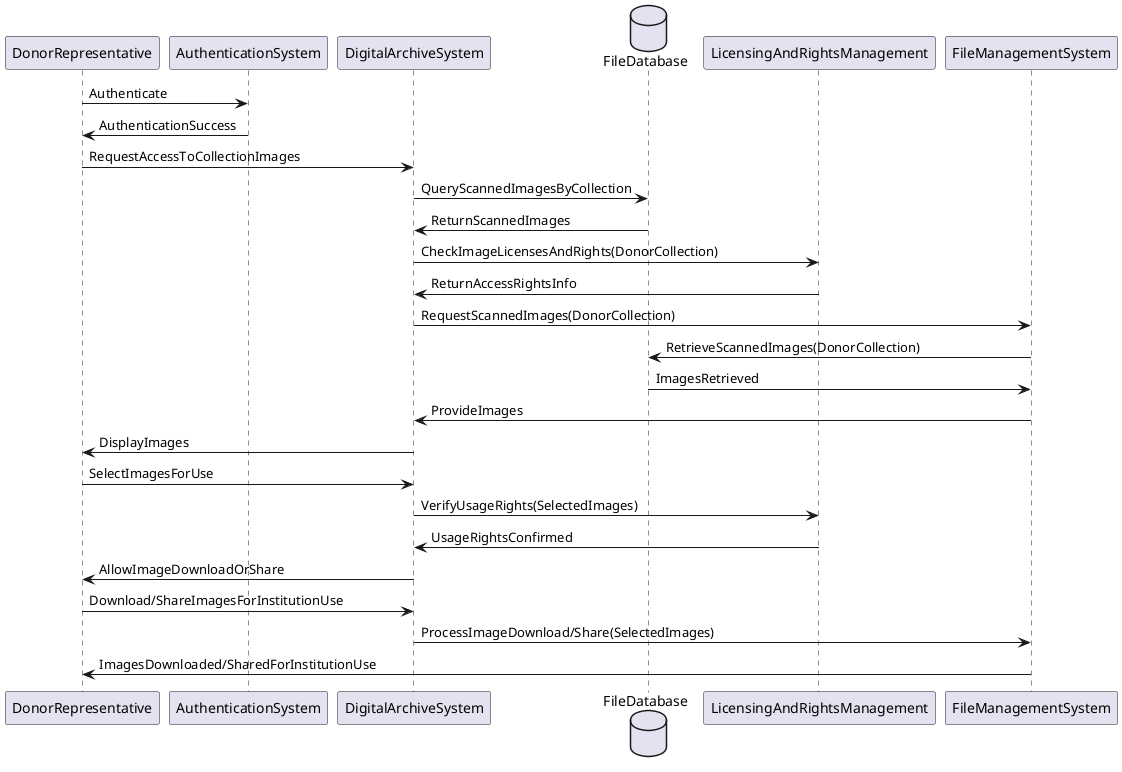 @startuml
participant DonorRepresentative as DR
participant AuthenticationSystem as Auth
participant DigitalArchiveSystem as DAS
database FileDatabase as Database
participant LicensingAndRightsManagement as LRM
participant FileManagementSystem as FMS

DR -> Auth: Authenticate
Auth -> DR: AuthenticationSuccess

DR -> DAS: RequestAccessToCollectionImages
DAS -> Database: QueryScannedImagesByCollection
Database -> DAS: ReturnScannedImages
DAS -> LRM: CheckImageLicensesAndRights(DonorCollection)
LRM -> DAS: ReturnAccessRightsInfo

DAS -> FMS: RequestScannedImages(DonorCollection)
FMS -> Database: RetrieveScannedImages(DonorCollection)
Database -> FMS: ImagesRetrieved
FMS -> DAS: ProvideImages
DAS -> DR: DisplayImages

DR -> DAS: SelectImagesForUse
DAS -> LRM: VerifyUsageRights(SelectedImages)
LRM -> DAS: UsageRightsConfirmed
DAS -> DR: AllowImageDownloadOrShare

DR -> DAS: Download/ShareImagesForInstitutionUse
DAS -> FMS: ProcessImageDownload/Share(SelectedImages)
FMS -> DR: ImagesDownloaded/SharedForInstitutionUse
@enduml